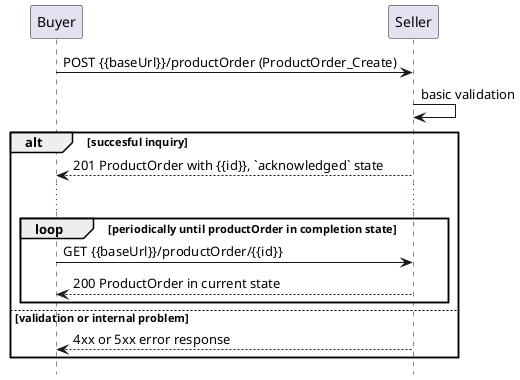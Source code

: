 @startuml
hide footbox

participant Buyer
participant Seller


Buyer -> Seller : POST {{baseUrl}}/productOrder (ProductOrder_Create)
Seller -> Seller : basic validation

alt succesful inquiry
  Seller --> Buyer : 201 ProductOrder with {{id}}, `acknowledged` state
  
  ...

  loop periodically until productOrder in completion state
      Buyer -> Seller :   GET {{baseUrl}}/productOrder/{{id}}
      return 200 ProductOrder in current state
  end

else validation or internal problem
  Seller --> Buyer : 4xx or 5xx error response
end


@enduml